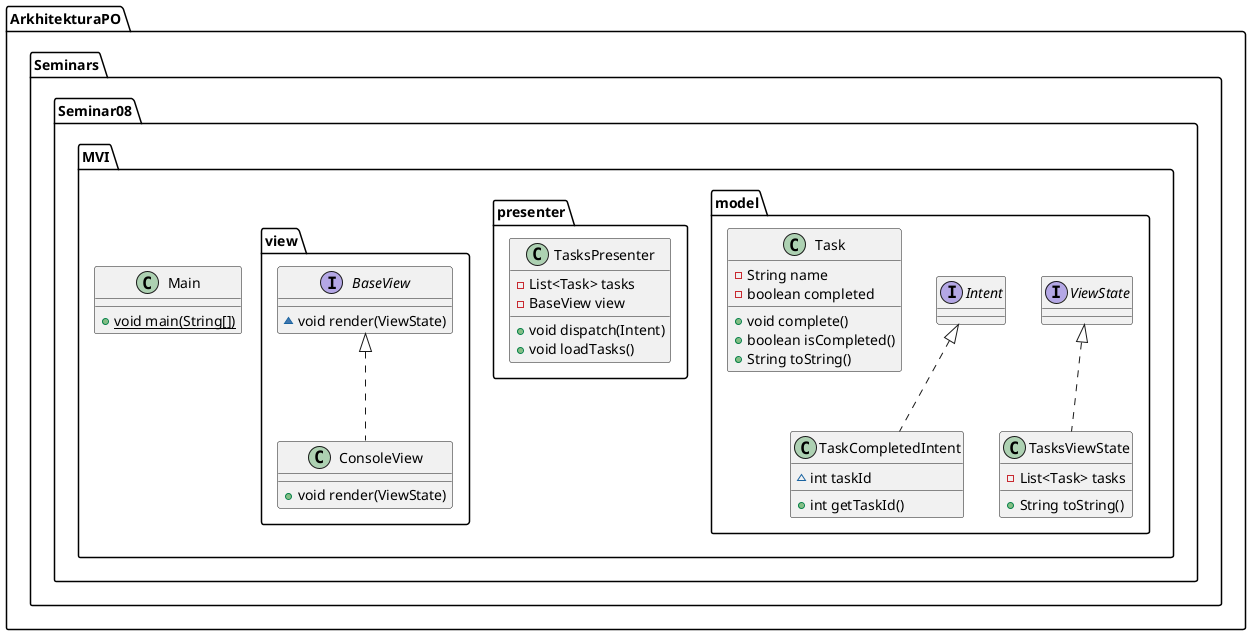 @startuml
interface ArkhitekturaPO.Seminars.Seminar08.MVI.model.ViewState {
}
class ArkhitekturaPO.Seminars.Seminar08.MVI.Main {
+ {static} void main(String[])
}
class ArkhitekturaPO.Seminars.Seminar08.MVI.presenter.TasksPresenter {
- List<Task> tasks
- BaseView view
+ void dispatch(Intent)
+ void loadTasks()
}
interface ArkhitekturaPO.Seminars.Seminar08.MVI.view.BaseView {
~ void render(ViewState)
}
interface ArkhitekturaPO.Seminars.Seminar08.MVI.model.Intent {
}
class ArkhitekturaPO.Seminars.Seminar08.MVI.view.ConsoleView {
+ void render(ViewState)
}
class ArkhitekturaPO.Seminars.Seminar08.MVI.model.TasksViewState {
- List<Task> tasks
+ String toString()
}
class ArkhitekturaPO.Seminars.Seminar08.MVI.model.Task {
- String name
- boolean completed
+ void complete()
+ boolean isCompleted()
+ String toString()
}
class ArkhitekturaPO.Seminars.Seminar08.MVI.model.TaskCompletedIntent {
~ int taskId
+ int getTaskId()
}


ArkhitekturaPO.Seminars.Seminar08.MVI.view.BaseView <|.. ArkhitekturaPO.Seminars.Seminar08.MVI.view.ConsoleView
ArkhitekturaPO.Seminars.Seminar08.MVI.model.ViewState <|.. ArkhitekturaPO.Seminars.Seminar08.MVI.model.TasksViewState
ArkhitekturaPO.Seminars.Seminar08.MVI.model.Intent <|.. ArkhitekturaPO.Seminars.Seminar08.MVI.model.TaskCompletedIntent
@enduml